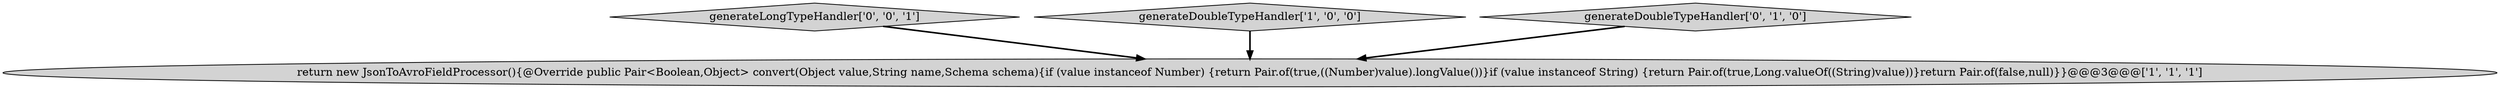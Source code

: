 digraph {
3 [style = filled, label = "generateLongTypeHandler['0', '0', '1']", fillcolor = lightgray, shape = diamond image = "AAA0AAABBB3BBB"];
0 [style = filled, label = "generateDoubleTypeHandler['1', '0', '0']", fillcolor = lightgray, shape = diamond image = "AAA0AAABBB1BBB"];
1 [style = filled, label = "return new JsonToAvroFieldProcessor(){@Override public Pair<Boolean,Object> convert(Object value,String name,Schema schema){if (value instanceof Number) {return Pair.of(true,((Number)value).longValue())}if (value instanceof String) {return Pair.of(true,Long.valueOf((String)value))}return Pair.of(false,null)}}@@@3@@@['1', '1', '1']", fillcolor = lightgray, shape = ellipse image = "AAA0AAABBB1BBB"];
2 [style = filled, label = "generateDoubleTypeHandler['0', '1', '0']", fillcolor = lightgray, shape = diamond image = "AAA0AAABBB2BBB"];
0->1 [style = bold, label=""];
2->1 [style = bold, label=""];
3->1 [style = bold, label=""];
}
